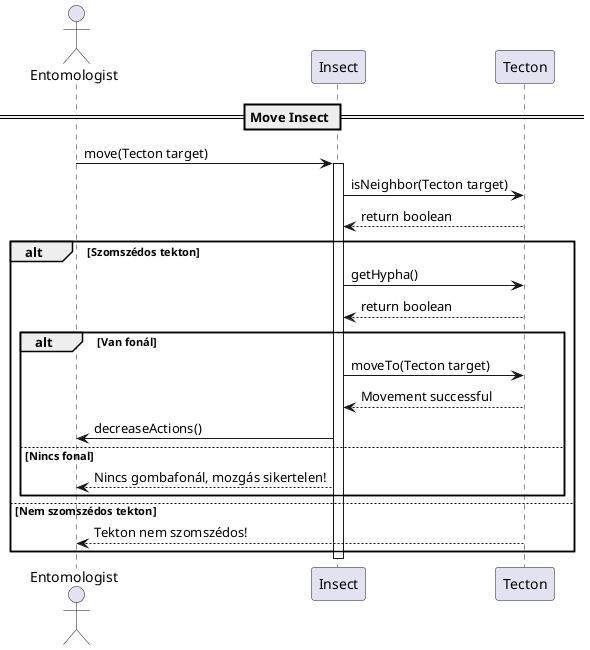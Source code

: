 @startuml
== Move Insect ==

actor Entomologist
participant Insect
participant Tecton

Entomologist -> Insect: move(Tecton target)
activate Insect

Insect -> Tecton: isNeighbor(Tecton target)
Tecton --> Insect: return boolean

alt Szomszédos tekton 
    Insect -> Tecton: getHypha()
    Tecton --> Insect: return boolean
    
    alt Van fonál
        Insect -> Tecton: moveTo(Tecton target)
        Tecton --> Insect: Movement successful
        Insect -> Entomologist: decreaseActions()
    else Nincs fonal
        Insect --> Entomologist: Nincs gombafonál, mozgás sikertelen!
    end
else Nem szomszédos tekton
    Tecton --> Entomologist: Tekton nem szomszédos!
end

deactivate Insect


@enduml
